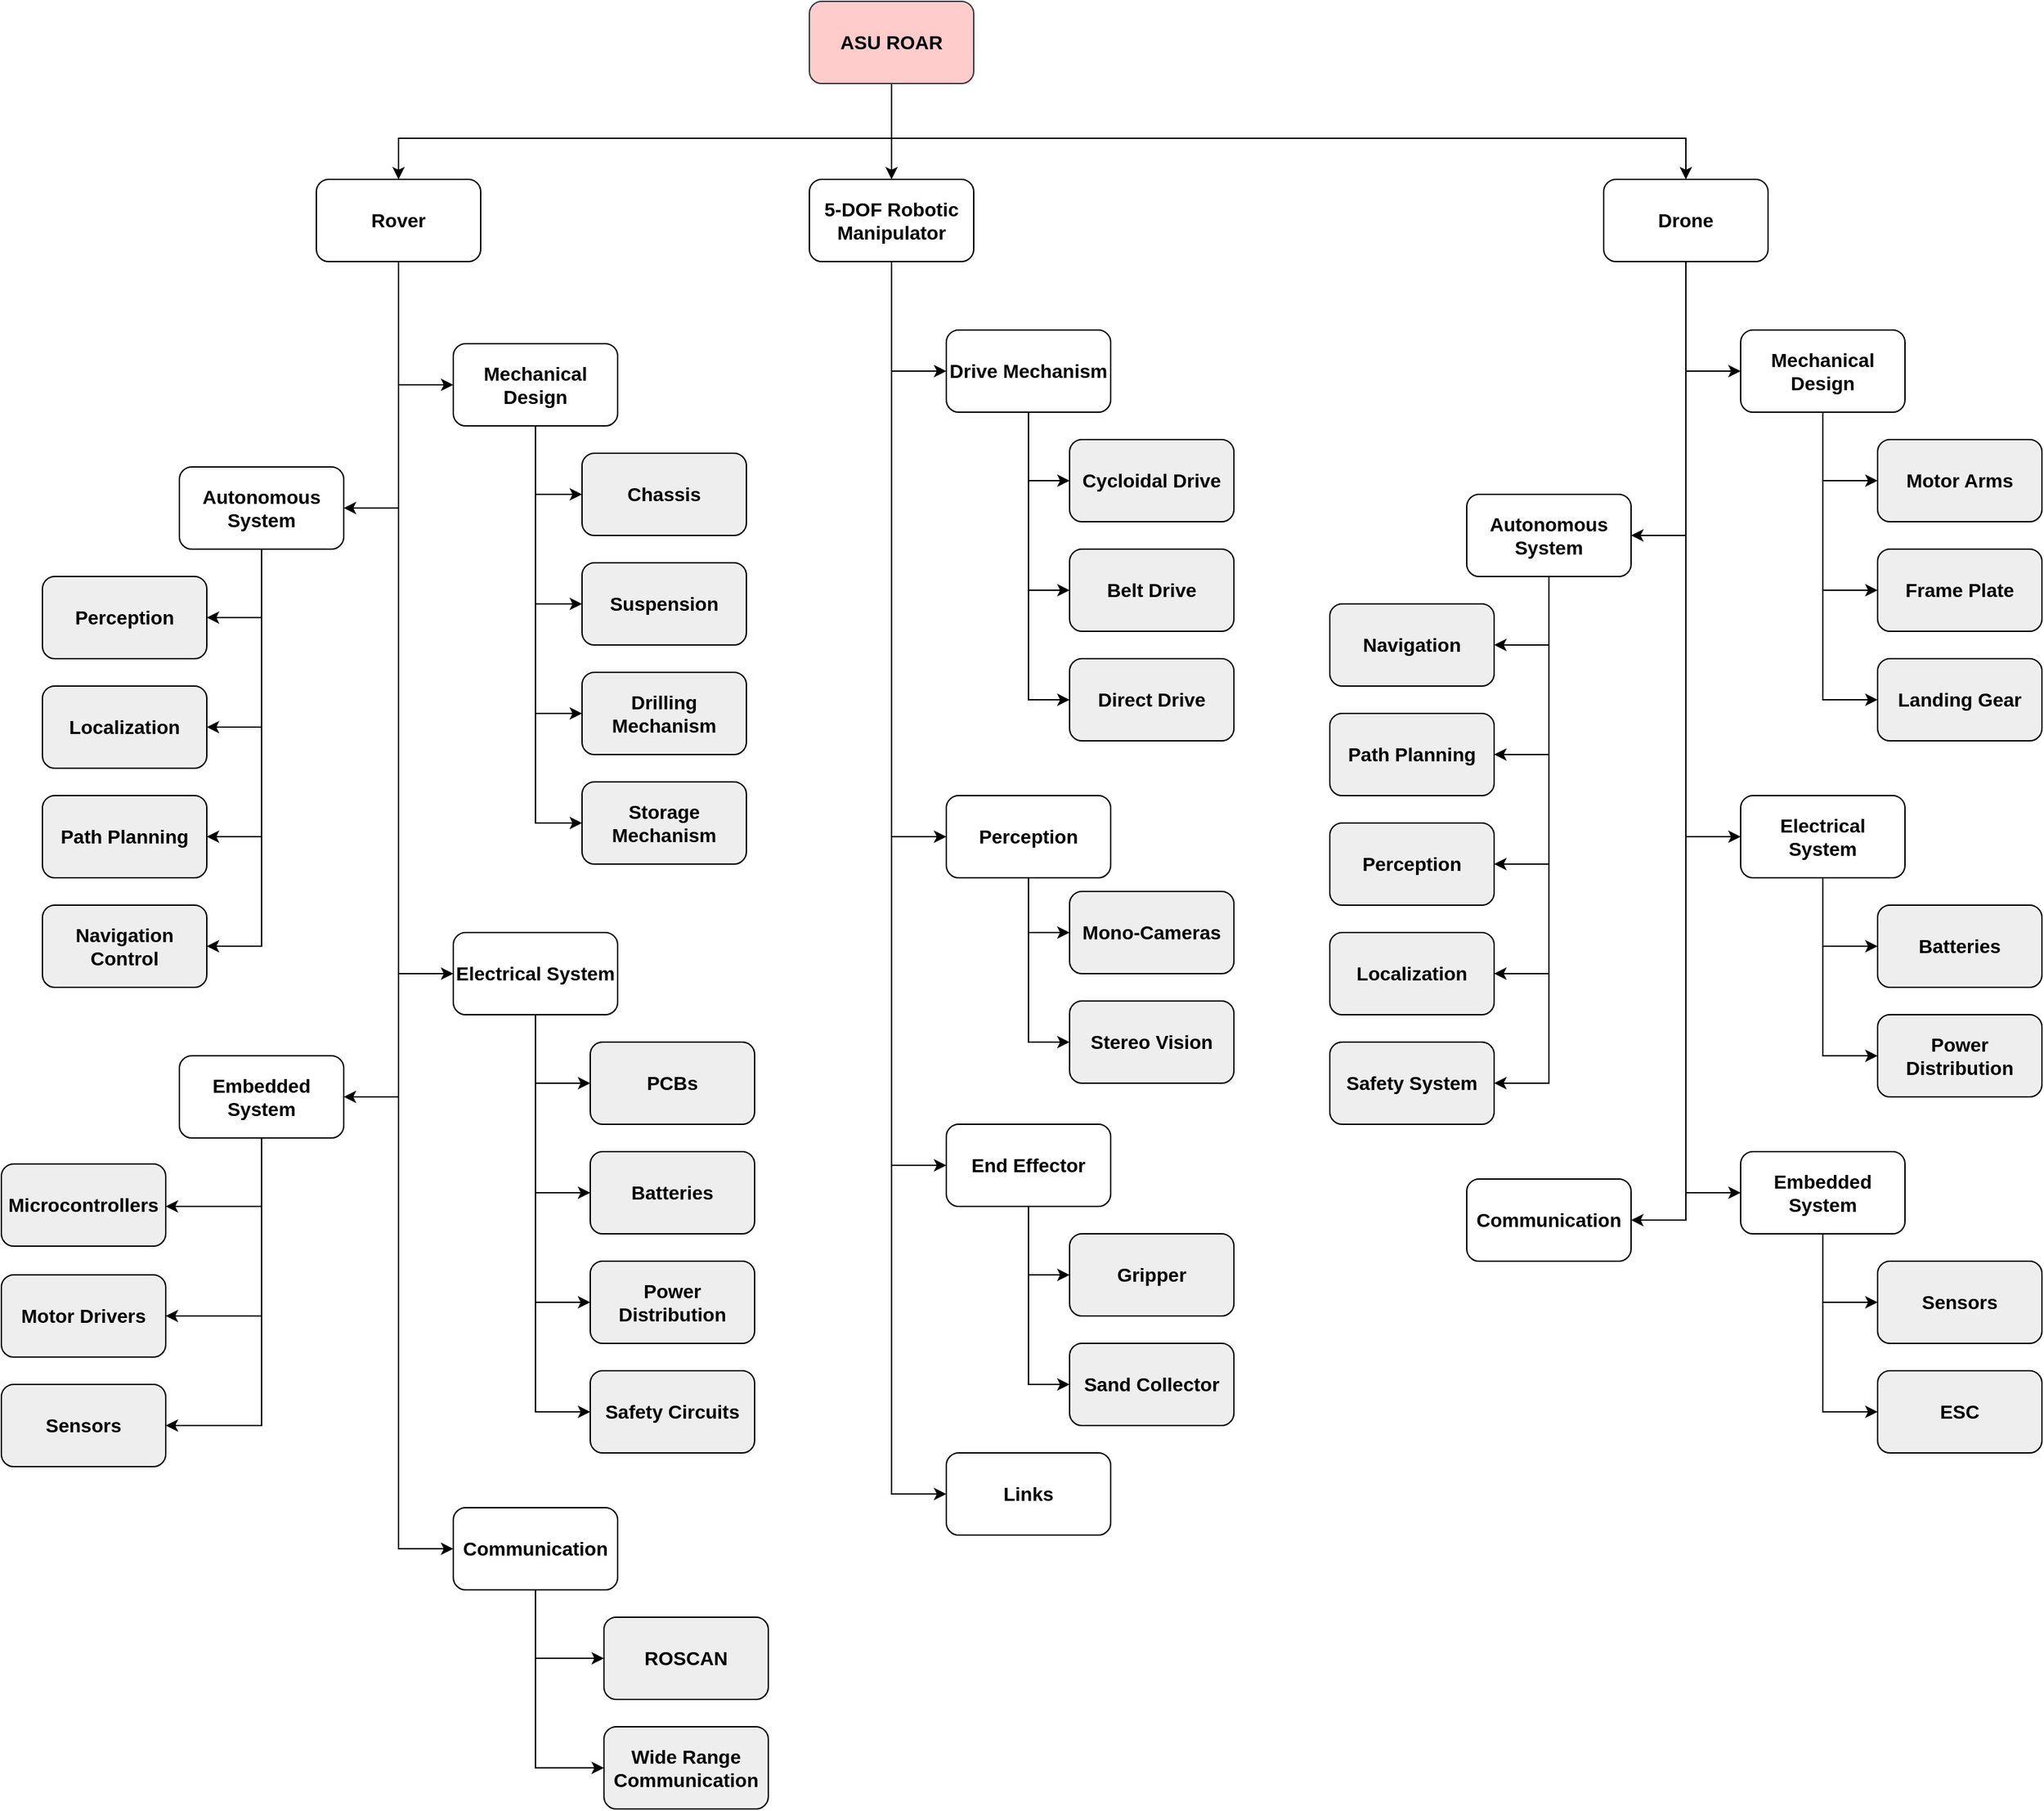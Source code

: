 <mxfile version="26.1.1">
  <diagram id="prtHgNgQTEPvFCAcTncT" name="Page-1">
    <mxGraphModel dx="2150" dy="927" grid="1" gridSize="10" guides="1" tooltips="1" connect="1" arrows="1" fold="1" page="1" pageScale="1" pageWidth="827" pageHeight="1169" math="0" shadow="0">
      <root>
        <mxCell id="0" />
        <mxCell id="1" parent="0" />
        <mxCell id="N1VjgT0BrK08xfT6yM9E-3" value="" style="edgeStyle=orthogonalEdgeStyle;rounded=0;orthogonalLoop=1;jettySize=auto;html=1;fontStyle=1;fontSize=14;fillColor=#eeeeee;strokeColor=light-dark(#000000,#F5F5F5);fontColor=light-dark(#000000,#000000);" parent="1" source="N1VjgT0BrK08xfT6yM9E-1" target="N1VjgT0BrK08xfT6yM9E-2" edge="1">
          <mxGeometry relative="1" as="geometry">
            <Array as="points">
              <mxPoint x="430" y="100" />
              <mxPoint x="70" y="100" />
            </Array>
          </mxGeometry>
        </mxCell>
        <mxCell id="N1VjgT0BrK08xfT6yM9E-6" value="" style="edgeStyle=orthogonalEdgeStyle;rounded=0;orthogonalLoop=1;jettySize=auto;html=1;fontStyle=1;fontSize=14;fillColor=#eeeeee;strokeColor=light-dark(#000000,#F5F5F5);fontColor=light-dark(#000000,#000000);" parent="1" source="N1VjgT0BrK08xfT6yM9E-1" target="N1VjgT0BrK08xfT6yM9E-4" edge="1">
          <mxGeometry relative="1" as="geometry">
            <Array as="points">
              <mxPoint x="430" y="80" />
              <mxPoint x="430" y="80" />
            </Array>
          </mxGeometry>
        </mxCell>
        <mxCell id="N1VjgT0BrK08xfT6yM9E-8" value="" style="edgeStyle=orthogonalEdgeStyle;rounded=0;orthogonalLoop=1;jettySize=auto;html=1;entryX=0.5;entryY=0;entryDx=0;entryDy=0;fontStyle=1;fontSize=14;fillColor=#eeeeee;strokeColor=light-dark(#000000,#F5F5F5);fontColor=light-dark(#000000,#000000);" parent="1" target="N1VjgT0BrK08xfT6yM9E-7" edge="1">
          <mxGeometry relative="1" as="geometry">
            <mxPoint x="430" y="60" as="sourcePoint" />
            <mxPoint x="680" y="130" as="targetPoint" />
            <Array as="points">
              <mxPoint x="430" y="100" />
              <mxPoint x="1010" y="100" />
            </Array>
          </mxGeometry>
        </mxCell>
        <mxCell id="N1VjgT0BrK08xfT6yM9E-1" value="ASU ROAR" style="rounded=1;whiteSpace=wrap;html=1;fillColor=light-dark(#FFCCCC,#800000);strokeColor=#36393d;fontStyle=1;fontSize=14;" parent="1" vertex="1">
          <mxGeometry x="370" width="120" height="60" as="geometry" />
        </mxCell>
        <mxCell id="N1VjgT0BrK08xfT6yM9E-10" value="" style="edgeStyle=orthogonalEdgeStyle;rounded=0;orthogonalLoop=1;jettySize=auto;html=1;fontStyle=1;fontSize=14;fillColor=#eeeeee;strokeColor=light-dark(#000000,#F5F5F5);fontColor=light-dark(#000000,#000000);" parent="1" source="N1VjgT0BrK08xfT6yM9E-2" target="N1VjgT0BrK08xfT6yM9E-9" edge="1">
          <mxGeometry relative="1" as="geometry">
            <Array as="points">
              <mxPoint x="70" y="280" />
            </Array>
          </mxGeometry>
        </mxCell>
        <mxCell id="N1VjgT0BrK08xfT6yM9E-12" value="" style="edgeStyle=orthogonalEdgeStyle;rounded=0;orthogonalLoop=1;jettySize=auto;html=1;fontStyle=1;fontSize=14;fillColor=#eeeeee;strokeColor=light-dark(#000000,#F5F5F5);fontColor=light-dark(#000000,#000000);" parent="1" source="N1VjgT0BrK08xfT6yM9E-2" target="N1VjgT0BrK08xfT6yM9E-11" edge="1">
          <mxGeometry relative="1" as="geometry">
            <Array as="points">
              <mxPoint x="70" y="370" />
            </Array>
          </mxGeometry>
        </mxCell>
        <mxCell id="N1VjgT0BrK08xfT6yM9E-34" value="" style="edgeStyle=orthogonalEdgeStyle;rounded=0;orthogonalLoop=1;jettySize=auto;html=1;fontStyle=1;fontSize=14;fillColor=#eeeeee;strokeColor=light-dark(#000000,#F5F5F5);fontColor=light-dark(#000000,#000000);" parent="1" source="N1VjgT0BrK08xfT6yM9E-2" target="N1VjgT0BrK08xfT6yM9E-33" edge="1">
          <mxGeometry relative="1" as="geometry">
            <Array as="points">
              <mxPoint x="70" y="800" />
            </Array>
          </mxGeometry>
        </mxCell>
        <mxCell id="N1VjgT0BrK08xfT6yM9E-36" value="" style="edgeStyle=orthogonalEdgeStyle;rounded=0;orthogonalLoop=1;jettySize=auto;html=1;fontStyle=1;fontSize=14;fillColor=#eeeeee;strokeColor=light-dark(#000000,#F5F5F5);fontColor=light-dark(#000000,#000000);" parent="1" source="N1VjgT0BrK08xfT6yM9E-2" target="N1VjgT0BrK08xfT6yM9E-35" edge="1">
          <mxGeometry relative="1" as="geometry">
            <Array as="points">
              <mxPoint x="70" y="1130" />
            </Array>
          </mxGeometry>
        </mxCell>
        <mxCell id="N1VjgT0BrK08xfT6yM9E-38" value="" style="edgeStyle=orthogonalEdgeStyle;rounded=0;orthogonalLoop=1;jettySize=auto;html=1;fontStyle=1;fontSize=14;fillColor=#eeeeee;strokeColor=light-dark(#000000,#F5F5F5);fontColor=light-dark(#000000,#000000);" parent="1" source="N1VjgT0BrK08xfT6yM9E-2" target="N1VjgT0BrK08xfT6yM9E-37" edge="1">
          <mxGeometry relative="1" as="geometry">
            <Array as="points">
              <mxPoint x="70" y="710" />
            </Array>
          </mxGeometry>
        </mxCell>
        <mxCell id="N1VjgT0BrK08xfT6yM9E-2" value="Rover" style="whiteSpace=wrap;html=1;rounded=1;fillColor=light-dark(#FFFFFF,#AD7777);fontStyle=1;fontSize=14;" parent="1" vertex="1">
          <mxGeometry x="10" y="130" width="120" height="60" as="geometry" />
        </mxCell>
        <mxCell id="N1VjgT0BrK08xfT6yM9E-60" value="" style="edgeStyle=orthogonalEdgeStyle;rounded=0;orthogonalLoop=1;jettySize=auto;html=1;fontStyle=1;fontSize=14;fillColor=#eeeeee;strokeColor=light-dark(#000000,#F5F5F5);fontColor=light-dark(#000000,#000000);" parent="1" source="N1VjgT0BrK08xfT6yM9E-4" target="N1VjgT0BrK08xfT6yM9E-59" edge="1">
          <mxGeometry relative="1" as="geometry">
            <Array as="points">
              <mxPoint x="430" y="270" />
            </Array>
          </mxGeometry>
        </mxCell>
        <mxCell id="N1VjgT0BrK08xfT6yM9E-62" value="" style="edgeStyle=orthogonalEdgeStyle;rounded=0;orthogonalLoop=1;jettySize=auto;html=1;fontStyle=1;fontSize=14;fillColor=#eeeeee;strokeColor=light-dark(#000000,#F5F5F5);fontColor=light-dark(#000000,#000000);" parent="1" source="N1VjgT0BrK08xfT6yM9E-4" target="N1VjgT0BrK08xfT6yM9E-61" edge="1">
          <mxGeometry relative="1" as="geometry">
            <Array as="points">
              <mxPoint x="430" y="880" />
              <mxPoint x="430" y="880" />
            </Array>
          </mxGeometry>
        </mxCell>
        <mxCell id="N1VjgT0BrK08xfT6yM9E-64" value="" style="edgeStyle=orthogonalEdgeStyle;rounded=0;orthogonalLoop=1;jettySize=auto;html=1;fontStyle=1;fontSize=14;fillColor=#eeeeee;strokeColor=light-dark(#000000,#F5F5F5);fontColor=light-dark(#000000,#000000);" parent="1" source="N1VjgT0BrK08xfT6yM9E-4" target="N1VjgT0BrK08xfT6yM9E-63" edge="1">
          <mxGeometry relative="1" as="geometry">
            <Array as="points">
              <mxPoint x="430" y="850" />
            </Array>
          </mxGeometry>
        </mxCell>
        <mxCell id="N1VjgT0BrK08xfT6yM9E-66" value="" style="edgeStyle=orthogonalEdgeStyle;rounded=0;orthogonalLoop=1;jettySize=auto;html=1;fontStyle=1;fontSize=14;fillColor=#eeeeee;strokeColor=light-dark(#000000,#F5F5F5);fontColor=light-dark(#000000,#000000);" parent="1" source="N1VjgT0BrK08xfT6yM9E-4" target="N1VjgT0BrK08xfT6yM9E-65" edge="1">
          <mxGeometry relative="1" as="geometry">
            <Array as="points">
              <mxPoint x="430" y="610" />
            </Array>
          </mxGeometry>
        </mxCell>
        <mxCell id="N1VjgT0BrK08xfT6yM9E-4" value="5-DOF Robotic Manipulator" style="rounded=1;whiteSpace=wrap;html=1;fillColor=light-dark(#FFFFFF,#AD7777);fontStyle=1;fontSize=14;" parent="1" vertex="1">
          <mxGeometry x="370" y="130" width="120" height="60" as="geometry" />
        </mxCell>
        <mxCell id="KZ6kE2b2YqEz4VbwZUhU-1" style="edgeStyle=orthogonalEdgeStyle;rounded=0;orthogonalLoop=1;jettySize=auto;html=1;exitX=0.5;exitY=1;exitDx=0;exitDy=0;entryX=0;entryY=0.5;entryDx=0;entryDy=0;" edge="1" parent="1" source="N1VjgT0BrK08xfT6yM9E-7" target="N1VjgT0BrK08xfT6yM9E-83">
          <mxGeometry relative="1" as="geometry" />
        </mxCell>
        <mxCell id="KZ6kE2b2YqEz4VbwZUhU-8" style="edgeStyle=orthogonalEdgeStyle;rounded=0;orthogonalLoop=1;jettySize=auto;html=1;exitX=0.5;exitY=1;exitDx=0;exitDy=0;entryX=0;entryY=0.5;entryDx=0;entryDy=0;" edge="1" parent="1" source="N1VjgT0BrK08xfT6yM9E-7" target="N1VjgT0BrK08xfT6yM9E-87">
          <mxGeometry relative="1" as="geometry" />
        </mxCell>
        <mxCell id="KZ6kE2b2YqEz4VbwZUhU-18" style="edgeStyle=orthogonalEdgeStyle;rounded=0;orthogonalLoop=1;jettySize=auto;html=1;exitX=0.5;exitY=1;exitDx=0;exitDy=0;entryX=0;entryY=0.5;entryDx=0;entryDy=0;" edge="1" parent="1" source="N1VjgT0BrK08xfT6yM9E-7" target="KZ6kE2b2YqEz4VbwZUhU-15">
          <mxGeometry relative="1" as="geometry">
            <mxPoint x="1000" y="887.5" as="targetPoint" />
          </mxGeometry>
        </mxCell>
        <mxCell id="KZ6kE2b2YqEz4VbwZUhU-19" style="edgeStyle=orthogonalEdgeStyle;rounded=0;orthogonalLoop=1;jettySize=auto;html=1;exitX=0.5;exitY=1;exitDx=0;exitDy=0;entryX=1;entryY=0.5;entryDx=0;entryDy=0;" edge="1" parent="1" source="N1VjgT0BrK08xfT6yM9E-7" target="N1VjgT0BrK08xfT6yM9E-85">
          <mxGeometry relative="1" as="geometry" />
        </mxCell>
        <mxCell id="KZ6kE2b2YqEz4VbwZUhU-30" style="edgeStyle=orthogonalEdgeStyle;rounded=0;orthogonalLoop=1;jettySize=auto;html=1;exitX=0.5;exitY=1;exitDx=0;exitDy=0;entryX=1;entryY=0.5;entryDx=0;entryDy=0;" edge="1" parent="1" source="N1VjgT0BrK08xfT6yM9E-7" target="N1VjgT0BrK08xfT6yM9E-93">
          <mxGeometry relative="1" as="geometry" />
        </mxCell>
        <mxCell id="N1VjgT0BrK08xfT6yM9E-7" value="Drone" style="rounded=1;whiteSpace=wrap;html=1;fillColor=light-dark(#FFFFFF,#AD7777);fontStyle=1;fontSize=14;" parent="1" vertex="1">
          <mxGeometry x="950" y="130" width="120" height="60" as="geometry" />
        </mxCell>
        <mxCell id="N1VjgT0BrK08xfT6yM9E-15" value="" style="edgeStyle=orthogonalEdgeStyle;rounded=0;orthogonalLoop=1;jettySize=auto;html=1;fontStyle=1;fontSize=14;fillColor=#eeeeee;strokeColor=light-dark(#000000,#F5F5F5);fontColor=light-dark(#000000,#000000);" parent="1" source="N1VjgT0BrK08xfT6yM9E-9" target="N1VjgT0BrK08xfT6yM9E-13" edge="1">
          <mxGeometry relative="1" as="geometry">
            <Array as="points">
              <mxPoint x="170" y="360" />
            </Array>
          </mxGeometry>
        </mxCell>
        <mxCell id="N1VjgT0BrK08xfT6yM9E-20" value="" style="edgeStyle=orthogonalEdgeStyle;rounded=0;orthogonalLoop=1;jettySize=auto;html=1;fontStyle=1;fontSize=14;fillColor=#eeeeee;strokeColor=light-dark(#000000,#F5F5F5);fontColor=light-dark(#000000,#000000);" parent="1" source="N1VjgT0BrK08xfT6yM9E-9" target="N1VjgT0BrK08xfT6yM9E-19" edge="1">
          <mxGeometry relative="1" as="geometry">
            <Array as="points">
              <mxPoint x="170" y="440" />
            </Array>
          </mxGeometry>
        </mxCell>
        <mxCell id="N1VjgT0BrK08xfT6yM9E-22" value="" style="edgeStyle=orthogonalEdgeStyle;rounded=0;orthogonalLoop=1;jettySize=auto;html=1;fontStyle=1;fontSize=14;fillColor=#eeeeee;strokeColor=light-dark(#000000,#F5F5F5);fontColor=light-dark(#000000,#000000);" parent="1" source="N1VjgT0BrK08xfT6yM9E-9" target="N1VjgT0BrK08xfT6yM9E-21" edge="1">
          <mxGeometry relative="1" as="geometry">
            <Array as="points">
              <mxPoint x="170" y="520" />
            </Array>
          </mxGeometry>
        </mxCell>
        <mxCell id="N1VjgT0BrK08xfT6yM9E-24" value="" style="edgeStyle=orthogonalEdgeStyle;rounded=0;orthogonalLoop=1;jettySize=auto;html=1;fontStyle=1;fontSize=14;fillColor=#eeeeee;strokeColor=light-dark(#000000,#F5F5F5);fontColor=light-dark(#000000,#000000);" parent="1" source="N1VjgT0BrK08xfT6yM9E-9" target="N1VjgT0BrK08xfT6yM9E-23" edge="1">
          <mxGeometry relative="1" as="geometry">
            <Array as="points">
              <mxPoint x="170" y="600" />
            </Array>
          </mxGeometry>
        </mxCell>
        <mxCell id="N1VjgT0BrK08xfT6yM9E-9" value="Mechanical Design" style="whiteSpace=wrap;html=1;rounded=1;fillColor=light-dark(#FFFFFF,#BABABA);fontStyle=1;fontSize=14;" parent="1" vertex="1">
          <mxGeometry x="110" y="250" width="120" height="60" as="geometry" />
        </mxCell>
        <mxCell id="N1VjgT0BrK08xfT6yM9E-26" value="" style="edgeStyle=orthogonalEdgeStyle;rounded=0;orthogonalLoop=1;jettySize=auto;html=1;fontStyle=1;fontSize=14;fillColor=#eeeeee;strokeColor=light-dark(#000000,#F5F5F5);fontColor=light-dark(#000000,#000000);" parent="1" source="N1VjgT0BrK08xfT6yM9E-11" target="N1VjgT0BrK08xfT6yM9E-25" edge="1">
          <mxGeometry relative="1" as="geometry">
            <Array as="points">
              <mxPoint x="-30" y="450" />
            </Array>
          </mxGeometry>
        </mxCell>
        <mxCell id="N1VjgT0BrK08xfT6yM9E-28" value="" style="edgeStyle=orthogonalEdgeStyle;rounded=0;orthogonalLoop=1;jettySize=auto;html=1;fontStyle=1;fontSize=14;fillColor=#eeeeee;strokeColor=light-dark(#000000,#F5F5F5);fontColor=light-dark(#000000,#000000);" parent="1" source="N1VjgT0BrK08xfT6yM9E-11" target="N1VjgT0BrK08xfT6yM9E-27" edge="1">
          <mxGeometry relative="1" as="geometry">
            <Array as="points">
              <mxPoint x="-30" y="530" />
            </Array>
          </mxGeometry>
        </mxCell>
        <mxCell id="N1VjgT0BrK08xfT6yM9E-30" value="" style="edgeStyle=orthogonalEdgeStyle;rounded=0;orthogonalLoop=1;jettySize=auto;html=1;fontStyle=1;fontSize=14;fillColor=#eeeeee;strokeColor=light-dark(#000000,#F5F5F5);fontColor=light-dark(#000000,#000000);" parent="1" source="N1VjgT0BrK08xfT6yM9E-11" target="N1VjgT0BrK08xfT6yM9E-29" edge="1">
          <mxGeometry relative="1" as="geometry">
            <Array as="points">
              <mxPoint x="-30" y="610" />
            </Array>
          </mxGeometry>
        </mxCell>
        <mxCell id="N1VjgT0BrK08xfT6yM9E-32" value="" style="edgeStyle=orthogonalEdgeStyle;rounded=0;orthogonalLoop=1;jettySize=auto;html=1;fontStyle=1;fontSize=14;fillColor=#eeeeee;strokeColor=light-dark(#000000,#F5F5F5);fontColor=light-dark(#000000,#000000);" parent="1" source="N1VjgT0BrK08xfT6yM9E-11" target="N1VjgT0BrK08xfT6yM9E-31" edge="1">
          <mxGeometry relative="1" as="geometry">
            <Array as="points">
              <mxPoint x="-30" y="690" />
            </Array>
          </mxGeometry>
        </mxCell>
        <mxCell id="N1VjgT0BrK08xfT6yM9E-11" value="Autonomous System" style="whiteSpace=wrap;html=1;rounded=1;fillColor=light-dark(#FFFFFF,#BABABA);fontStyle=1;fontSize=14;" parent="1" vertex="1">
          <mxGeometry x="-90" y="340" width="120" height="60" as="geometry" />
        </mxCell>
        <mxCell id="N1VjgT0BrK08xfT6yM9E-13" value="Chassis" style="whiteSpace=wrap;html=1;rounded=1;fontStyle=1;fontSize=14;fillColor=#eeeeee;strokeColor=light-dark(#000000,#F5F5F5);fontColor=light-dark(#000000,#000000);" parent="1" vertex="1">
          <mxGeometry x="204" y="330" width="120" height="60" as="geometry" />
        </mxCell>
        <mxCell id="N1VjgT0BrK08xfT6yM9E-19" value="Suspension" style="whiteSpace=wrap;html=1;rounded=1;fontStyle=1;fontSize=14;fillColor=#eeeeee;strokeColor=light-dark(#000000,#F5F5F5);fontColor=light-dark(#000000,#000000);" parent="1" vertex="1">
          <mxGeometry x="204" y="410" width="120" height="60" as="geometry" />
        </mxCell>
        <mxCell id="N1VjgT0BrK08xfT6yM9E-21" value="Drilling Mechanism" style="whiteSpace=wrap;html=1;rounded=1;fontStyle=1;fontSize=14;fillColor=#eeeeee;strokeColor=light-dark(#000000,#F5F5F5);fontColor=light-dark(#000000,#000000);" parent="1" vertex="1">
          <mxGeometry x="204" y="490" width="120" height="60" as="geometry" />
        </mxCell>
        <mxCell id="N1VjgT0BrK08xfT6yM9E-23" value="Storage Mechanism" style="whiteSpace=wrap;html=1;rounded=1;fontStyle=1;fontSize=14;fillColor=#eeeeee;strokeColor=light-dark(#000000,#F5F5F5);fontColor=light-dark(#000000,#000000);" parent="1" vertex="1">
          <mxGeometry x="204" y="570" width="120" height="60" as="geometry" />
        </mxCell>
        <mxCell id="N1VjgT0BrK08xfT6yM9E-25" value="Perception" style="whiteSpace=wrap;html=1;rounded=1;fontStyle=1;fontSize=14;fillColor=#eeeeee;strokeColor=light-dark(#000000,#F5F5F5);fontColor=light-dark(#000000,#000000);" parent="1" vertex="1">
          <mxGeometry x="-190" y="420" width="120" height="60" as="geometry" />
        </mxCell>
        <mxCell id="N1VjgT0BrK08xfT6yM9E-27" value="Localization" style="whiteSpace=wrap;html=1;rounded=1;fontStyle=1;fontSize=14;fillColor=#eeeeee;strokeColor=light-dark(#000000,#F5F5F5);fontColor=light-dark(#000000,#000000);" parent="1" vertex="1">
          <mxGeometry x="-190" y="500" width="120" height="60" as="geometry" />
        </mxCell>
        <mxCell id="N1VjgT0BrK08xfT6yM9E-29" value="Path Planning" style="whiteSpace=wrap;html=1;rounded=1;fontStyle=1;fontSize=14;fillColor=#eeeeee;strokeColor=light-dark(#000000,#F5F5F5);fontColor=light-dark(#000000,#000000);" parent="1" vertex="1">
          <mxGeometry x="-190" y="580" width="120" height="60" as="geometry" />
        </mxCell>
        <mxCell id="N1VjgT0BrK08xfT6yM9E-31" value="Navigation Control" style="whiteSpace=wrap;html=1;rounded=1;fontStyle=1;fontSize=14;fillColor=#eeeeee;strokeColor=light-dark(#000000,#F5F5F5);fontColor=light-dark(#000000,#000000);" parent="1" vertex="1">
          <mxGeometry x="-190" y="660" width="120" height="60" as="geometry" />
        </mxCell>
        <mxCell id="N1VjgT0BrK08xfT6yM9E-49" value="" style="edgeStyle=orthogonalEdgeStyle;rounded=0;orthogonalLoop=1;jettySize=auto;html=1;fontStyle=1;fontSize=14;fillColor=#eeeeee;strokeColor=light-dark(#000000,#F5F5F5);fontColor=light-dark(#000000,#000000);" parent="1" source="N1VjgT0BrK08xfT6yM9E-33" target="N1VjgT0BrK08xfT6yM9E-48" edge="1">
          <mxGeometry relative="1" as="geometry">
            <Array as="points">
              <mxPoint x="-30" y="880" />
            </Array>
          </mxGeometry>
        </mxCell>
        <mxCell id="N1VjgT0BrK08xfT6yM9E-51" value="" style="edgeStyle=orthogonalEdgeStyle;rounded=0;orthogonalLoop=1;jettySize=auto;html=1;entryX=1;entryY=0.5;entryDx=0;entryDy=0;fontStyle=1;fontSize=14;fillColor=#eeeeee;strokeColor=light-dark(#000000,#F5F5F5);fontColor=light-dark(#000000,#000000);" parent="1" target="N1VjgT0BrK08xfT6yM9E-50" edge="1">
          <mxGeometry relative="1" as="geometry">
            <mxPoint x="-30" y="900" as="sourcePoint" />
            <mxPoint x="-90" y="980" as="targetPoint" />
            <Array as="points">
              <mxPoint x="-30" y="960" />
            </Array>
          </mxGeometry>
        </mxCell>
        <mxCell id="N1VjgT0BrK08xfT6yM9E-53" value="" style="edgeStyle=orthogonalEdgeStyle;rounded=0;orthogonalLoop=1;jettySize=auto;html=1;fontStyle=1;fontSize=14;fillColor=#eeeeee;strokeColor=light-dark(#000000,#F5F5F5);fontColor=light-dark(#000000,#000000);" parent="1" source="N1VjgT0BrK08xfT6yM9E-33" target="N1VjgT0BrK08xfT6yM9E-52" edge="1">
          <mxGeometry relative="1" as="geometry">
            <Array as="points">
              <mxPoint x="-30" y="1040" />
            </Array>
          </mxGeometry>
        </mxCell>
        <mxCell id="N1VjgT0BrK08xfT6yM9E-33" value="Embedded System" style="whiteSpace=wrap;html=1;rounded=1;fillColor=light-dark(#FFFFFF,#BABABA);fontStyle=1;fontSize=14;" parent="1" vertex="1">
          <mxGeometry x="-90" y="770" width="120" height="60" as="geometry" />
        </mxCell>
        <mxCell id="N1VjgT0BrK08xfT6yM9E-56" value="" style="edgeStyle=orthogonalEdgeStyle;rounded=0;orthogonalLoop=1;jettySize=auto;html=1;fontStyle=1;fontSize=14;fillColor=#eeeeee;strokeColor=light-dark(#000000,#F5F5F5);fontColor=light-dark(#000000,#000000);" parent="1" source="N1VjgT0BrK08xfT6yM9E-35" target="N1VjgT0BrK08xfT6yM9E-55" edge="1">
          <mxGeometry relative="1" as="geometry">
            <Array as="points">
              <mxPoint x="170" y="1210" />
            </Array>
          </mxGeometry>
        </mxCell>
        <mxCell id="N1VjgT0BrK08xfT6yM9E-58" value="" style="edgeStyle=orthogonalEdgeStyle;rounded=0;orthogonalLoop=1;jettySize=auto;html=1;fontStyle=1;fontSize=14;fillColor=#eeeeee;strokeColor=light-dark(#000000,#F5F5F5);fontColor=light-dark(#000000,#000000);" parent="1" source="N1VjgT0BrK08xfT6yM9E-35" target="N1VjgT0BrK08xfT6yM9E-57" edge="1">
          <mxGeometry relative="1" as="geometry">
            <Array as="points">
              <mxPoint x="170" y="1290" />
            </Array>
          </mxGeometry>
        </mxCell>
        <mxCell id="N1VjgT0BrK08xfT6yM9E-35" value="Communication" style="whiteSpace=wrap;html=1;rounded=1;fillColor=light-dark(#FFFFFF,#BABABA);fontStyle=1;fontSize=14;" parent="1" vertex="1">
          <mxGeometry x="110" y="1100" width="120" height="60" as="geometry" />
        </mxCell>
        <mxCell id="N1VjgT0BrK08xfT6yM9E-40" value="" style="edgeStyle=orthogonalEdgeStyle;rounded=0;orthogonalLoop=1;jettySize=auto;html=1;fontStyle=1;fontSize=14;fillColor=#eeeeee;strokeColor=light-dark(#000000,#F5F5F5);fontColor=light-dark(#000000,#000000);" parent="1" source="N1VjgT0BrK08xfT6yM9E-37" target="N1VjgT0BrK08xfT6yM9E-39" edge="1">
          <mxGeometry relative="1" as="geometry">
            <Array as="points">
              <mxPoint x="170" y="790" />
            </Array>
          </mxGeometry>
        </mxCell>
        <mxCell id="N1VjgT0BrK08xfT6yM9E-42" value="" style="edgeStyle=orthogonalEdgeStyle;rounded=0;orthogonalLoop=1;jettySize=auto;html=1;fontStyle=1;fontSize=14;fillColor=#eeeeee;strokeColor=light-dark(#000000,#F5F5F5);fontColor=light-dark(#000000,#000000);" parent="1" source="N1VjgT0BrK08xfT6yM9E-37" target="N1VjgT0BrK08xfT6yM9E-41" edge="1">
          <mxGeometry relative="1" as="geometry">
            <Array as="points">
              <mxPoint x="170" y="870" />
            </Array>
          </mxGeometry>
        </mxCell>
        <mxCell id="N1VjgT0BrK08xfT6yM9E-44" value="" style="edgeStyle=orthogonalEdgeStyle;rounded=0;orthogonalLoop=1;jettySize=auto;html=1;fontStyle=1;fontSize=14;fillColor=#eeeeee;strokeColor=light-dark(#000000,#F5F5F5);fontColor=light-dark(#000000,#000000);" parent="1" source="N1VjgT0BrK08xfT6yM9E-37" target="N1VjgT0BrK08xfT6yM9E-43" edge="1">
          <mxGeometry relative="1" as="geometry">
            <Array as="points">
              <mxPoint x="170" y="950" />
            </Array>
          </mxGeometry>
        </mxCell>
        <mxCell id="N1VjgT0BrK08xfT6yM9E-46" value="" style="edgeStyle=orthogonalEdgeStyle;rounded=0;orthogonalLoop=1;jettySize=auto;html=1;fontStyle=1;fontSize=14;fillColor=#eeeeee;strokeColor=light-dark(#000000,#F5F5F5);fontColor=light-dark(#000000,#000000);" parent="1" source="N1VjgT0BrK08xfT6yM9E-37" target="N1VjgT0BrK08xfT6yM9E-45" edge="1">
          <mxGeometry relative="1" as="geometry">
            <Array as="points">
              <mxPoint x="170" y="1030" />
            </Array>
          </mxGeometry>
        </mxCell>
        <mxCell id="N1VjgT0BrK08xfT6yM9E-37" value="Electrical System" style="whiteSpace=wrap;html=1;rounded=1;fillColor=light-dark(#FFFFFF,#BABABA);fontStyle=1;fontSize=14;" parent="1" vertex="1">
          <mxGeometry x="110" y="680" width="120" height="60" as="geometry" />
        </mxCell>
        <mxCell id="N1VjgT0BrK08xfT6yM9E-39" value="PCBs" style="whiteSpace=wrap;html=1;rounded=1;fontStyle=1;fontSize=14;fillColor=#eeeeee;strokeColor=light-dark(#000000,#F5F5F5);fontColor=light-dark(#000000,#000000);" parent="1" vertex="1">
          <mxGeometry x="210" y="760" width="120" height="60" as="geometry" />
        </mxCell>
        <mxCell id="N1VjgT0BrK08xfT6yM9E-41" value="Batteries" style="whiteSpace=wrap;html=1;rounded=1;fontStyle=1;fontSize=14;fillColor=#eeeeee;strokeColor=light-dark(#000000,#F5F5F5);fontColor=light-dark(#000000,#000000);" parent="1" vertex="1">
          <mxGeometry x="210" y="840" width="120" height="60" as="geometry" />
        </mxCell>
        <mxCell id="N1VjgT0BrK08xfT6yM9E-43" value="Power Distribution" style="whiteSpace=wrap;html=1;rounded=1;fontStyle=1;fontSize=14;fillColor=#eeeeee;strokeColor=light-dark(#000000,#F5F5F5);fontColor=light-dark(#000000,#000000);" parent="1" vertex="1">
          <mxGeometry x="210" y="920" width="120" height="60" as="geometry" />
        </mxCell>
        <mxCell id="N1VjgT0BrK08xfT6yM9E-45" value="Safety Circuits" style="whiteSpace=wrap;html=1;rounded=1;fontStyle=1;fontSize=14;fillColor=#eeeeee;strokeColor=light-dark(#000000,#F5F5F5);fontColor=light-dark(#000000,#000000);" parent="1" vertex="1">
          <mxGeometry x="210" y="1000" width="120" height="60" as="geometry" />
        </mxCell>
        <mxCell id="N1VjgT0BrK08xfT6yM9E-50" value="Motor Drivers" style="whiteSpace=wrap;html=1;rounded=1;fontStyle=1;fontSize=14;fillColor=#eeeeee;strokeColor=light-dark(#000000,#F5F5F5);fontColor=light-dark(#000000,#000000);" parent="1" vertex="1">
          <mxGeometry x="-220" y="930" width="120" height="60" as="geometry" />
        </mxCell>
        <mxCell id="N1VjgT0BrK08xfT6yM9E-52" value="Sensors" style="whiteSpace=wrap;html=1;rounded=1;fontStyle=1;fontSize=14;fillColor=#eeeeee;strokeColor=light-dark(#000000,#F5F5F5);fontColor=light-dark(#000000,#000000);" parent="1" vertex="1">
          <mxGeometry x="-220" y="1010" width="120" height="60" as="geometry" />
        </mxCell>
        <mxCell id="N1VjgT0BrK08xfT6yM9E-48" value="Microcontrollers" style="whiteSpace=wrap;html=1;rounded=1;fontStyle=1;fontSize=14;fillColor=#eeeeee;strokeColor=light-dark(#000000,#F5F5F5);fontColor=light-dark(#000000,#000000);" parent="1" vertex="1">
          <mxGeometry x="-220" y="849" width="120" height="60" as="geometry" />
        </mxCell>
        <mxCell id="N1VjgT0BrK08xfT6yM9E-55" value="ROSCAN" style="whiteSpace=wrap;html=1;rounded=1;fontStyle=1;fontSize=14;fillColor=#eeeeee;strokeColor=light-dark(#000000,#F5F5F5);fontColor=light-dark(#000000,#000000);" parent="1" vertex="1">
          <mxGeometry x="220" y="1180" width="120" height="60" as="geometry" />
        </mxCell>
        <mxCell id="N1VjgT0BrK08xfT6yM9E-57" value="Wide Range Communication" style="whiteSpace=wrap;html=1;rounded=1;fontStyle=1;fontSize=14;fillColor=#eeeeee;strokeColor=light-dark(#000000,#F5F5F5);fontColor=light-dark(#000000,#000000);" parent="1" vertex="1">
          <mxGeometry x="220" y="1260" width="120" height="60" as="geometry" />
        </mxCell>
        <mxCell id="N1VjgT0BrK08xfT6yM9E-68" value="" style="edgeStyle=orthogonalEdgeStyle;rounded=0;orthogonalLoop=1;jettySize=auto;html=1;fontStyle=1;fontSize=14;fillColor=#eeeeee;strokeColor=light-dark(#000000,#F5F5F5);fontColor=light-dark(#000000,#000000);" parent="1" source="N1VjgT0BrK08xfT6yM9E-59" target="N1VjgT0BrK08xfT6yM9E-67" edge="1">
          <mxGeometry relative="1" as="geometry">
            <Array as="points">
              <mxPoint x="530" y="430" />
            </Array>
          </mxGeometry>
        </mxCell>
        <mxCell id="N1VjgT0BrK08xfT6yM9E-70" value="" style="edgeStyle=orthogonalEdgeStyle;rounded=0;orthogonalLoop=1;jettySize=auto;html=1;fontStyle=1;fontSize=14;fillColor=#eeeeee;strokeColor=light-dark(#000000,#F5F5F5);fontColor=light-dark(#000000,#000000);" parent="1" source="N1VjgT0BrK08xfT6yM9E-59" target="N1VjgT0BrK08xfT6yM9E-69" edge="1">
          <mxGeometry relative="1" as="geometry">
            <Array as="points">
              <mxPoint x="530" y="510" />
            </Array>
          </mxGeometry>
        </mxCell>
        <mxCell id="N1VjgT0BrK08xfT6yM9E-72" value="" style="edgeStyle=orthogonalEdgeStyle;rounded=0;orthogonalLoop=1;jettySize=auto;html=1;fontStyle=1;fontSize=14;fillColor=#eeeeee;strokeColor=light-dark(#000000,#F5F5F5);fontColor=light-dark(#000000,#000000);" parent="1" source="N1VjgT0BrK08xfT6yM9E-59" target="N1VjgT0BrK08xfT6yM9E-71" edge="1">
          <mxGeometry relative="1" as="geometry">
            <Array as="points">
              <mxPoint x="530" y="350" />
            </Array>
          </mxGeometry>
        </mxCell>
        <mxCell id="N1VjgT0BrK08xfT6yM9E-59" value="Drive Mechanism" style="rounded=1;whiteSpace=wrap;html=1;fillColor=light-dark(#FFFFFF,#BABABA);fontStyle=1;fontSize=14;" parent="1" vertex="1">
          <mxGeometry x="470" y="240" width="120" height="60" as="geometry" />
        </mxCell>
        <mxCell id="N1VjgT0BrK08xfT6yM9E-61" value="Links" style="rounded=1;whiteSpace=wrap;html=1;fillColor=light-dark(#FFFFFF,#BABABA);fontStyle=1;fontSize=14;" parent="1" vertex="1">
          <mxGeometry x="470" y="1060" width="120" height="60" as="geometry" />
        </mxCell>
        <mxCell id="N1VjgT0BrK08xfT6yM9E-80" value="" style="edgeStyle=orthogonalEdgeStyle;rounded=0;orthogonalLoop=1;jettySize=auto;html=1;fontStyle=1;fontSize=14;fillColor=#eeeeee;strokeColor=light-dark(#000000,#F5F5F5);fontColor=light-dark(#000000,#000000);" parent="1" source="N1VjgT0BrK08xfT6yM9E-63" target="N1VjgT0BrK08xfT6yM9E-79" edge="1">
          <mxGeometry relative="1" as="geometry">
            <Array as="points">
              <mxPoint x="530" y="930" />
            </Array>
          </mxGeometry>
        </mxCell>
        <mxCell id="N1VjgT0BrK08xfT6yM9E-82" value="" style="edgeStyle=orthogonalEdgeStyle;rounded=0;orthogonalLoop=1;jettySize=auto;html=1;fontStyle=1;fontSize=14;fillColor=#eeeeee;strokeColor=light-dark(#000000,#F5F5F5);fontColor=light-dark(#000000,#000000);" parent="1" source="N1VjgT0BrK08xfT6yM9E-63" target="N1VjgT0BrK08xfT6yM9E-81" edge="1">
          <mxGeometry relative="1" as="geometry">
            <Array as="points">
              <mxPoint x="530" y="1010" />
            </Array>
          </mxGeometry>
        </mxCell>
        <mxCell id="N1VjgT0BrK08xfT6yM9E-63" value="End Effector" style="rounded=1;whiteSpace=wrap;html=1;fillColor=light-dark(#FFFFFF,#BABABA);fontStyle=1;fontSize=14;" parent="1" vertex="1">
          <mxGeometry x="470" y="820" width="120" height="60" as="geometry" />
        </mxCell>
        <mxCell id="N1VjgT0BrK08xfT6yM9E-75" value="" style="edgeStyle=orthogonalEdgeStyle;rounded=0;orthogonalLoop=1;jettySize=auto;html=1;fontStyle=1;fontSize=14;fillColor=#eeeeee;strokeColor=light-dark(#000000,#F5F5F5);fontColor=light-dark(#000000,#000000);" parent="1" source="N1VjgT0BrK08xfT6yM9E-65" target="N1VjgT0BrK08xfT6yM9E-74" edge="1">
          <mxGeometry relative="1" as="geometry">
            <Array as="points">
              <mxPoint x="530" y="680" />
            </Array>
          </mxGeometry>
        </mxCell>
        <mxCell id="N1VjgT0BrK08xfT6yM9E-77" value="" style="edgeStyle=orthogonalEdgeStyle;rounded=0;orthogonalLoop=1;jettySize=auto;html=1;fontStyle=1;fontSize=14;fillColor=#eeeeee;strokeColor=light-dark(#000000,#F5F5F5);fontColor=light-dark(#000000,#000000);" parent="1" source="N1VjgT0BrK08xfT6yM9E-65" target="N1VjgT0BrK08xfT6yM9E-76" edge="1">
          <mxGeometry relative="1" as="geometry">
            <Array as="points">
              <mxPoint x="530" y="760" />
            </Array>
          </mxGeometry>
        </mxCell>
        <mxCell id="N1VjgT0BrK08xfT6yM9E-65" value="Perception" style="rounded=1;whiteSpace=wrap;html=1;strokeColor=light-dark(#000000,#BABABA);fillColor=light-dark(#FFFFFF,#BABABA);fontStyle=1;fontSize=14;" parent="1" vertex="1">
          <mxGeometry x="470" y="580" width="120" height="60" as="geometry" />
        </mxCell>
        <mxCell id="N1VjgT0BrK08xfT6yM9E-67" value="Belt Drive" style="rounded=1;whiteSpace=wrap;html=1;fontStyle=1;fontSize=14;fillColor=#eeeeee;strokeColor=light-dark(#000000,#F5F5F5);fontColor=light-dark(#000000,#000000);" parent="1" vertex="1">
          <mxGeometry x="560" y="400" width="120" height="60" as="geometry" />
        </mxCell>
        <mxCell id="N1VjgT0BrK08xfT6yM9E-69" value="Direct Drive" style="rounded=1;whiteSpace=wrap;html=1;fontStyle=1;fontSize=14;fillColor=#eeeeee;strokeColor=light-dark(#000000,#F5F5F5);fontColor=light-dark(#000000,#000000);" parent="1" vertex="1">
          <mxGeometry x="560" y="480" width="120" height="60" as="geometry" />
        </mxCell>
        <mxCell id="N1VjgT0BrK08xfT6yM9E-71" value="Cycloidal Drive" style="rounded=1;whiteSpace=wrap;html=1;fontStyle=1;fontSize=14;fillColor=#eeeeee;strokeColor=light-dark(#000000,#F5F5F5);fontColor=light-dark(#000000,#000000);" parent="1" vertex="1">
          <mxGeometry x="560" y="320" width="120" height="60" as="geometry" />
        </mxCell>
        <mxCell id="N1VjgT0BrK08xfT6yM9E-74" value="Mono-Cameras" style="rounded=1;whiteSpace=wrap;html=1;fontStyle=1;fontSize=14;fillColor=#eeeeee;strokeColor=light-dark(#000000,#F5F5F5);fontColor=light-dark(#000000,#000000);" parent="1" vertex="1">
          <mxGeometry x="560" y="650" width="120" height="60" as="geometry" />
        </mxCell>
        <mxCell id="N1VjgT0BrK08xfT6yM9E-76" value="Stereo Vision" style="rounded=1;whiteSpace=wrap;html=1;fontStyle=1;fontSize=14;fillColor=#eeeeee;strokeColor=light-dark(#000000,#F5F5F5);fontColor=light-dark(#000000,#000000);" parent="1" vertex="1">
          <mxGeometry x="560" y="730" width="120" height="60" as="geometry" />
        </mxCell>
        <mxCell id="N1VjgT0BrK08xfT6yM9E-79" value="Gripper" style="rounded=1;whiteSpace=wrap;html=1;fontStyle=1;fontSize=14;fillColor=#eeeeee;strokeColor=light-dark(#000000,#F5F5F5);fontColor=light-dark(#000000,#000000);" parent="1" vertex="1">
          <mxGeometry x="560" y="900" width="120" height="60" as="geometry" />
        </mxCell>
        <mxCell id="N1VjgT0BrK08xfT6yM9E-81" value="Sand Collector" style="rounded=1;whiteSpace=wrap;html=1;fillColor=#eeeeee;strokeColor=light-dark(#000000,#F5F5F5);fontStyle=1;fontSize=14;fontColor=light-dark(#000000,#000000);" parent="1" vertex="1">
          <mxGeometry x="560" y="980" width="120" height="60" as="geometry" />
        </mxCell>
        <mxCell id="KZ6kE2b2YqEz4VbwZUhU-3" style="edgeStyle=orthogonalEdgeStyle;rounded=0;orthogonalLoop=1;jettySize=auto;html=1;exitX=0.5;exitY=1;exitDx=0;exitDy=0;entryX=0;entryY=0.5;entryDx=0;entryDy=0;" edge="1" parent="1" source="N1VjgT0BrK08xfT6yM9E-83" target="KZ6kE2b2YqEz4VbwZUhU-2">
          <mxGeometry relative="1" as="geometry" />
        </mxCell>
        <mxCell id="KZ6kE2b2YqEz4VbwZUhU-6" style="edgeStyle=orthogonalEdgeStyle;rounded=0;orthogonalLoop=1;jettySize=auto;html=1;exitX=0.5;exitY=1;exitDx=0;exitDy=0;entryX=0;entryY=0.5;entryDx=0;entryDy=0;" edge="1" parent="1" source="N1VjgT0BrK08xfT6yM9E-83" target="KZ6kE2b2YqEz4VbwZUhU-4">
          <mxGeometry relative="1" as="geometry" />
        </mxCell>
        <mxCell id="KZ6kE2b2YqEz4VbwZUhU-7" style="edgeStyle=orthogonalEdgeStyle;rounded=0;orthogonalLoop=1;jettySize=auto;html=1;exitX=0.5;exitY=1;exitDx=0;exitDy=0;entryX=0;entryY=0.5;entryDx=0;entryDy=0;" edge="1" parent="1" source="N1VjgT0BrK08xfT6yM9E-83" target="KZ6kE2b2YqEz4VbwZUhU-5">
          <mxGeometry relative="1" as="geometry" />
        </mxCell>
        <mxCell id="N1VjgT0BrK08xfT6yM9E-83" value="Mechanical Design" style="rounded=1;whiteSpace=wrap;html=1;fillColor=light-dark(#FFFFFF,#BABABA);fontStyle=1;fontSize=14;" parent="1" vertex="1">
          <mxGeometry x="1050" y="240" width="120" height="60" as="geometry" />
        </mxCell>
        <mxCell id="KZ6kE2b2YqEz4VbwZUhU-21" style="edgeStyle=orthogonalEdgeStyle;rounded=0;orthogonalLoop=1;jettySize=auto;html=1;exitX=0.5;exitY=1;exitDx=0;exitDy=0;entryX=1;entryY=0.5;entryDx=0;entryDy=0;" edge="1" parent="1" source="N1VjgT0BrK08xfT6yM9E-85" target="KZ6kE2b2YqEz4VbwZUhU-20">
          <mxGeometry relative="1" as="geometry" />
        </mxCell>
        <mxCell id="KZ6kE2b2YqEz4VbwZUhU-25" style="edgeStyle=orthogonalEdgeStyle;rounded=0;orthogonalLoop=1;jettySize=auto;html=1;exitX=0.5;exitY=1;exitDx=0;exitDy=0;entryX=1;entryY=0.5;entryDx=0;entryDy=0;" edge="1" parent="1" source="N1VjgT0BrK08xfT6yM9E-85" target="KZ6kE2b2YqEz4VbwZUhU-22">
          <mxGeometry relative="1" as="geometry" />
        </mxCell>
        <mxCell id="KZ6kE2b2YqEz4VbwZUhU-26" style="edgeStyle=orthogonalEdgeStyle;rounded=0;orthogonalLoop=1;jettySize=auto;html=1;exitX=0.5;exitY=1;exitDx=0;exitDy=0;entryX=1;entryY=0.5;entryDx=0;entryDy=0;" edge="1" parent="1" source="N1VjgT0BrK08xfT6yM9E-85" target="KZ6kE2b2YqEz4VbwZUhU-23">
          <mxGeometry relative="1" as="geometry" />
        </mxCell>
        <mxCell id="KZ6kE2b2YqEz4VbwZUhU-27" style="edgeStyle=orthogonalEdgeStyle;rounded=0;orthogonalLoop=1;jettySize=auto;html=1;exitX=0.5;exitY=1;exitDx=0;exitDy=0;entryX=1;entryY=0.5;entryDx=0;entryDy=0;" edge="1" parent="1" source="N1VjgT0BrK08xfT6yM9E-85" target="KZ6kE2b2YqEz4VbwZUhU-24">
          <mxGeometry relative="1" as="geometry" />
        </mxCell>
        <mxCell id="KZ6kE2b2YqEz4VbwZUhU-29" style="edgeStyle=orthogonalEdgeStyle;rounded=0;orthogonalLoop=1;jettySize=auto;html=1;exitX=0.5;exitY=1;exitDx=0;exitDy=0;entryX=1;entryY=0.5;entryDx=0;entryDy=0;" edge="1" parent="1" source="N1VjgT0BrK08xfT6yM9E-85" target="KZ6kE2b2YqEz4VbwZUhU-28">
          <mxGeometry relative="1" as="geometry" />
        </mxCell>
        <mxCell id="N1VjgT0BrK08xfT6yM9E-85" value="Autonomous System" style="rounded=1;whiteSpace=wrap;html=1;fillColor=light-dark(#FFFFFF,#BABABA);fontStyle=1;fontSize=14;" parent="1" vertex="1">
          <mxGeometry x="850" y="360" width="120" height="60" as="geometry" />
        </mxCell>
        <mxCell id="KZ6kE2b2YqEz4VbwZUhU-10" style="edgeStyle=orthogonalEdgeStyle;rounded=0;orthogonalLoop=1;jettySize=auto;html=1;exitX=0.5;exitY=1;exitDx=0;exitDy=0;entryX=0;entryY=0.5;entryDx=0;entryDy=0;" edge="1" parent="1" source="N1VjgT0BrK08xfT6yM9E-87" target="KZ6kE2b2YqEz4VbwZUhU-9">
          <mxGeometry relative="1" as="geometry" />
        </mxCell>
        <mxCell id="KZ6kE2b2YqEz4VbwZUhU-12" style="edgeStyle=orthogonalEdgeStyle;rounded=0;orthogonalLoop=1;jettySize=auto;html=1;exitX=0.5;exitY=1;exitDx=0;exitDy=0;entryX=0;entryY=0.5;entryDx=0;entryDy=0;" edge="1" parent="1" source="N1VjgT0BrK08xfT6yM9E-87" target="KZ6kE2b2YqEz4VbwZUhU-11">
          <mxGeometry relative="1" as="geometry" />
        </mxCell>
        <mxCell id="N1VjgT0BrK08xfT6yM9E-87" value="Electrical&lt;div&gt;System&lt;/div&gt;" style="rounded=1;whiteSpace=wrap;html=1;fillColor=light-dark(#FFFFFF,#BABABA);fontStyle=1;fontSize=14;" parent="1" vertex="1">
          <mxGeometry x="1050" y="580" width="120" height="60" as="geometry" />
        </mxCell>
        <mxCell id="N1VjgT0BrK08xfT6yM9E-93" value="Communication" style="rounded=1;whiteSpace=wrap;html=1;fillColor=light-dark(#FFFFFF,#BABABA);fontStyle=1;fontSize=14;" parent="1" vertex="1">
          <mxGeometry x="850" y="860" width="120" height="60" as="geometry" />
        </mxCell>
        <mxCell id="KZ6kE2b2YqEz4VbwZUhU-2" value="Motor Arms" style="rounded=1;whiteSpace=wrap;html=1;fontStyle=1;fontSize=14;fillColor=#eeeeee;strokeColor=light-dark(#000000,#F5F5F5);fontColor=light-dark(#000000,#000000);" vertex="1" parent="1">
          <mxGeometry x="1150" y="320" width="120" height="60" as="geometry" />
        </mxCell>
        <mxCell id="KZ6kE2b2YqEz4VbwZUhU-4" value="Frame Plate" style="rounded=1;whiteSpace=wrap;html=1;fontStyle=1;fontSize=14;fillColor=#eeeeee;strokeColor=light-dark(#000000,#F5F5F5);fontColor=light-dark(#000000,#000000);" vertex="1" parent="1">
          <mxGeometry x="1150" y="400" width="120" height="60" as="geometry" />
        </mxCell>
        <mxCell id="KZ6kE2b2YqEz4VbwZUhU-5" value="Landing Gear" style="rounded=1;whiteSpace=wrap;html=1;fontStyle=1;fontSize=14;fillColor=#eeeeee;strokeColor=light-dark(#000000,#F5F5F5);fontColor=light-dark(#000000,#000000);" vertex="1" parent="1">
          <mxGeometry x="1150" y="480" width="120" height="60" as="geometry" />
        </mxCell>
        <mxCell id="KZ6kE2b2YqEz4VbwZUhU-9" value="Batteries" style="rounded=1;whiteSpace=wrap;html=1;fontStyle=1;fontSize=14;fillColor=#eeeeee;strokeColor=light-dark(#000000,#F5F5F5);fontColor=light-dark(#000000,#000000);" vertex="1" parent="1">
          <mxGeometry x="1150" y="660" width="120" height="60" as="geometry" />
        </mxCell>
        <mxCell id="KZ6kE2b2YqEz4VbwZUhU-11" value="Power Distribution" style="rounded=1;whiteSpace=wrap;html=1;fontStyle=1;fontSize=14;fillColor=#eeeeee;strokeColor=light-dark(#000000,#F5F5F5);fontColor=light-dark(#000000,#000000);" vertex="1" parent="1">
          <mxGeometry x="1150" y="740" width="120" height="60" as="geometry" />
        </mxCell>
        <mxCell id="KZ6kE2b2YqEz4VbwZUhU-13" style="edgeStyle=orthogonalEdgeStyle;rounded=0;orthogonalLoop=1;jettySize=auto;html=1;exitX=0.5;exitY=1;exitDx=0;exitDy=0;entryX=0;entryY=0.5;entryDx=0;entryDy=0;" edge="1" parent="1" source="KZ6kE2b2YqEz4VbwZUhU-15" target="KZ6kE2b2YqEz4VbwZUhU-16">
          <mxGeometry relative="1" as="geometry" />
        </mxCell>
        <mxCell id="KZ6kE2b2YqEz4VbwZUhU-14" style="edgeStyle=orthogonalEdgeStyle;rounded=0;orthogonalLoop=1;jettySize=auto;html=1;exitX=0.5;exitY=1;exitDx=0;exitDy=0;entryX=0;entryY=0.5;entryDx=0;entryDy=0;" edge="1" parent="1" source="KZ6kE2b2YqEz4VbwZUhU-15" target="KZ6kE2b2YqEz4VbwZUhU-17">
          <mxGeometry relative="1" as="geometry" />
        </mxCell>
        <mxCell id="KZ6kE2b2YqEz4VbwZUhU-15" value="Embedded System" style="rounded=1;whiteSpace=wrap;html=1;fillColor=light-dark(#FFFFFF,#BABABA);fontStyle=1;fontSize=14;" vertex="1" parent="1">
          <mxGeometry x="1050" y="840" width="120" height="60" as="geometry" />
        </mxCell>
        <mxCell id="KZ6kE2b2YqEz4VbwZUhU-16" value="Sensors" style="rounded=1;whiteSpace=wrap;html=1;fontStyle=1;fontSize=14;fillColor=#eeeeee;strokeColor=light-dark(#000000,#F5F5F5);fontColor=light-dark(#000000,#000000);" vertex="1" parent="1">
          <mxGeometry x="1150" y="920" width="120" height="60" as="geometry" />
        </mxCell>
        <mxCell id="KZ6kE2b2YqEz4VbwZUhU-17" value="ESC" style="rounded=1;whiteSpace=wrap;html=1;fontStyle=1;fontSize=14;fillColor=#eeeeee;strokeColor=light-dark(#000000,#F5F5F5);fontColor=light-dark(#000000,#000000);" vertex="1" parent="1">
          <mxGeometry x="1150" y="1000" width="120" height="60" as="geometry" />
        </mxCell>
        <mxCell id="KZ6kE2b2YqEz4VbwZUhU-20" value="Navigation" style="rounded=1;whiteSpace=wrap;html=1;fontStyle=1;fontSize=14;fillColor=#eeeeee;strokeColor=light-dark(#000000,#F5F5F5);fontColor=light-dark(#000000,#000000);" vertex="1" parent="1">
          <mxGeometry x="750" y="440" width="120" height="60" as="geometry" />
        </mxCell>
        <mxCell id="KZ6kE2b2YqEz4VbwZUhU-22" value="Path Planning" style="rounded=1;whiteSpace=wrap;html=1;fontStyle=1;fontSize=14;fillColor=#eeeeee;strokeColor=light-dark(#000000,#F5F5F5);fontColor=light-dark(#000000,#000000);" vertex="1" parent="1">
          <mxGeometry x="750" y="520" width="120" height="60" as="geometry" />
        </mxCell>
        <mxCell id="KZ6kE2b2YqEz4VbwZUhU-23" value="Perception" style="rounded=1;whiteSpace=wrap;html=1;fontStyle=1;fontSize=14;fillColor=#eeeeee;strokeColor=light-dark(#000000,#F5F5F5);fontColor=light-dark(#000000,#000000);" vertex="1" parent="1">
          <mxGeometry x="750" y="600" width="120" height="60" as="geometry" />
        </mxCell>
        <mxCell id="KZ6kE2b2YqEz4VbwZUhU-24" value="Localization" style="rounded=1;whiteSpace=wrap;html=1;fontStyle=1;fontSize=14;fillColor=#eeeeee;strokeColor=light-dark(#000000,#F5F5F5);fontColor=light-dark(#000000,#000000);" vertex="1" parent="1">
          <mxGeometry x="750" y="680" width="120" height="60" as="geometry" />
        </mxCell>
        <mxCell id="KZ6kE2b2YqEz4VbwZUhU-28" value="Safety System" style="rounded=1;whiteSpace=wrap;html=1;fontStyle=1;fontSize=14;fillColor=#eeeeee;strokeColor=light-dark(#000000,#F5F5F5);fontColor=light-dark(#000000,#000000);" vertex="1" parent="1">
          <mxGeometry x="750" y="760" width="120" height="60" as="geometry" />
        </mxCell>
      </root>
    </mxGraphModel>
  </diagram>
</mxfile>
